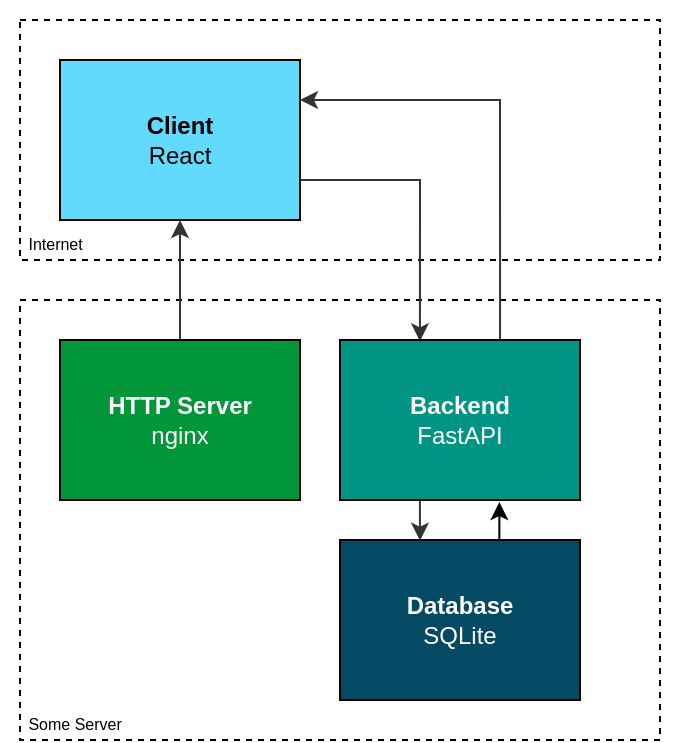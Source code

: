 <mxfile version="17.2.2" type="device"><diagram id="tCToKYawgGaXEN1z9ElN" name="Page-1"><mxGraphModel dx="728" dy="407" grid="1" gridSize="10" guides="1" tooltips="1" connect="1" arrows="1" fold="1" page="1" pageScale="1" pageWidth="827" pageHeight="1169" math="0" shadow="0"><root><mxCell id="0"/><mxCell id="1" parent="0"/><mxCell id="F2n5_evlyY83EuUUGqpq-10" value="" style="rounded=0;whiteSpace=wrap;html=1;shadow=0;dashed=1;fontSize=8;fontColor=#FFFFFF;strokeColor=none;fillColor=none;" parent="1" vertex="1"><mxGeometry x="30" y="30" width="340" height="280" as="geometry"/></mxCell><mxCell id="F2n5_evlyY83EuUUGqpq-5" value="&amp;nbsp;Some Server" style="rounded=0;whiteSpace=wrap;html=1;fillColor=none;strokeColor=#000000;shadow=0;dashed=1;align=left;verticalAlign=bottom;fontSize=8;" parent="1" vertex="1"><mxGeometry x="40" y="180" width="320" height="220" as="geometry"/></mxCell><mxCell id="F2n5_evlyY83EuUUGqpq-3" value="&lt;span style=&quot;font-size: 8px&quot;&gt;&amp;nbsp;Internet&lt;/span&gt;" style="rounded=0;whiteSpace=wrap;html=1;fillColor=none;strokeColor=#000000;shadow=0;dashed=1;align=left;verticalAlign=bottom;" parent="1" vertex="1"><mxGeometry x="40" y="40" width="320" height="120" as="geometry"/></mxCell><mxCell id="F2n5_evlyY83EuUUGqpq-8" style="edgeStyle=orthogonalEdgeStyle;rounded=0;orthogonalLoop=1;jettySize=auto;html=1;exitX=1;exitY=0.75;exitDx=0;exitDy=0;entryX=0.333;entryY=0.008;entryDx=0;entryDy=0;entryPerimeter=0;fontSize=8;fontColor=#FFFFFF;strokeColor=#333333;" parent="1" source="F2n5_evlyY83EuUUGqpq-1" target="F2n5_evlyY83EuUUGqpq-4" edge="1"><mxGeometry relative="1" as="geometry"/></mxCell><mxCell id="F2n5_evlyY83EuUUGqpq-1" value="&lt;b&gt;Client&lt;/b&gt;&lt;br&gt;React" style="rounded=0;whiteSpace=wrap;html=1;fillColor=#61dafb;" parent="1" vertex="1"><mxGeometry x="60" y="60" width="120" height="80" as="geometry"/></mxCell><mxCell id="F2n5_evlyY83EuUUGqpq-7" style="edgeStyle=orthogonalEdgeStyle;rounded=0;orthogonalLoop=1;jettySize=auto;html=1;exitX=0.5;exitY=0;exitDx=0;exitDy=0;entryX=0.5;entryY=1;entryDx=0;entryDy=0;fontSize=8;fontColor=#FFFFFF;strokeColor=#333333;" parent="1" source="F2n5_evlyY83EuUUGqpq-2" target="F2n5_evlyY83EuUUGqpq-1" edge="1"><mxGeometry relative="1" as="geometry"/></mxCell><mxCell id="F2n5_evlyY83EuUUGqpq-2" value="&lt;b&gt;HTTP Server&lt;/b&gt;&lt;br&gt;nginx" style="rounded=0;whiteSpace=wrap;html=1;fillColor=#009639;fontColor=#FFFFFF;" parent="1" vertex="1"><mxGeometry x="60" y="200" width="120" height="80" as="geometry"/></mxCell><mxCell id="F2n5_evlyY83EuUUGqpq-9" style="edgeStyle=orthogonalEdgeStyle;rounded=0;orthogonalLoop=1;jettySize=auto;html=1;exitX=0.667;exitY=-0.006;exitDx=0;exitDy=0;entryX=1;entryY=0.25;entryDx=0;entryDy=0;fontSize=8;fontColor=#FFFFFF;exitPerimeter=0;strokeColor=#333333;" parent="1" source="F2n5_evlyY83EuUUGqpq-4" target="F2n5_evlyY83EuUUGqpq-1" edge="1"><mxGeometry relative="1" as="geometry"/></mxCell><mxCell id="YRePr8oXnuMXAJxH4cu9-2" style="edgeStyle=orthogonalEdgeStyle;rounded=0;orthogonalLoop=1;jettySize=auto;html=1;exitX=0.333;exitY=1.004;exitDx=0;exitDy=0;entryX=0.333;entryY=0.004;entryDx=0;entryDy=0;entryPerimeter=0;exitPerimeter=0;strokeColor=#333333;" edge="1" parent="1" source="F2n5_evlyY83EuUUGqpq-4" target="YRePr8oXnuMXAJxH4cu9-1"><mxGeometry relative="1" as="geometry"/></mxCell><mxCell id="F2n5_evlyY83EuUUGqpq-4" value="&lt;b&gt;Backend&lt;/b&gt;&lt;br&gt;FastAPI" style="rounded=0;whiteSpace=wrap;html=1;fillColor=#009485;fontColor=#FFFFFF;" parent="1" vertex="1"><mxGeometry x="200" y="200" width="120" height="80" as="geometry"/></mxCell><mxCell id="YRePr8oXnuMXAJxH4cu9-3" style="edgeStyle=orthogonalEdgeStyle;rounded=0;orthogonalLoop=1;jettySize=auto;html=1;exitX=0.664;exitY=0.008;exitDx=0;exitDy=0;entryX=0.664;entryY=1.013;entryDx=0;entryDy=0;entryPerimeter=0;exitPerimeter=0;fillColor=#333333;" edge="1" parent="1" source="YRePr8oXnuMXAJxH4cu9-1" target="F2n5_evlyY83EuUUGqpq-4"><mxGeometry relative="1" as="geometry"/></mxCell><mxCell id="YRePr8oXnuMXAJxH4cu9-1" value="&lt;b&gt;Database&lt;/b&gt;&lt;br&gt;SQLite" style="rounded=0;whiteSpace=wrap;html=1;fillColor=#044a64;fontColor=#FFFFFF;" vertex="1" parent="1"><mxGeometry x="200" y="300" width="120" height="80" as="geometry"/></mxCell></root></mxGraphModel></diagram></mxfile>